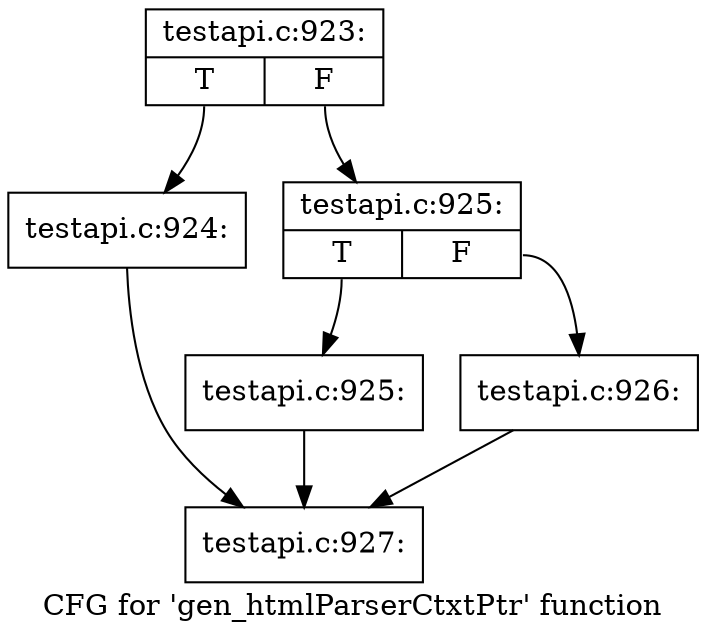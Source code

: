 digraph "CFG for 'gen_htmlParserCtxtPtr' function" {
	label="CFG for 'gen_htmlParserCtxtPtr' function";

	Node0x40aece0 [shape=record,label="{testapi.c:923:|{<s0>T|<s1>F}}"];
	Node0x40aece0:s0 -> Node0x40c0290;
	Node0x40aece0:s1 -> Node0x40c02e0;
	Node0x40c0290 [shape=record,label="{testapi.c:924:}"];
	Node0x40c0290 -> Node0x40c0070;
	Node0x40c02e0 [shape=record,label="{testapi.c:925:|{<s0>T|<s1>F}}"];
	Node0x40c02e0:s0 -> Node0x40caa90;
	Node0x40c02e0:s1 -> Node0x40cada0;
	Node0x40caa90 [shape=record,label="{testapi.c:925:}"];
	Node0x40caa90 -> Node0x40c0070;
	Node0x40cada0 [shape=record,label="{testapi.c:926:}"];
	Node0x40cada0 -> Node0x40c0070;
	Node0x40c0070 [shape=record,label="{testapi.c:927:}"];
}
